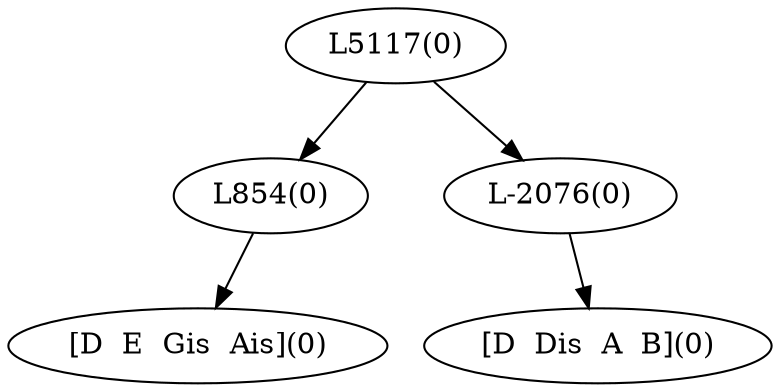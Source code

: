 digraph sample{
"L854(0)"->"[D  E  Gis  Ais](0)"
"L-2076(0)"->"[D  Dis  A  B](0)"
"L5117(0)"->"L854(0)"
"L5117(0)"->"L-2076(0)"
{rank = min; "L5117(0)"}
{rank = same; "L854(0)"; "L-2076(0)";}
{rank = max; "[D  Dis  A  B](0)"; "[D  E  Gis  Ais](0)";}
}